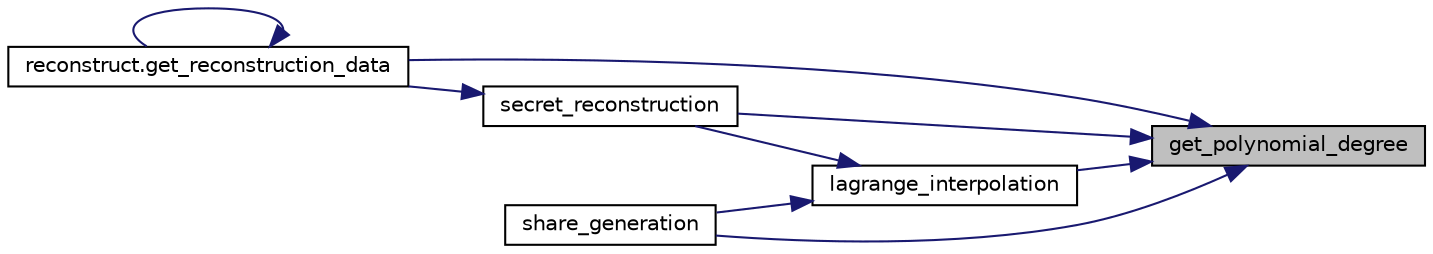 digraph "get_polynomial_degree"
{
 // LATEX_PDF_SIZE
  edge [fontname="Helvetica",fontsize="10",labelfontname="Helvetica",labelfontsize="10"];
  node [fontname="Helvetica",fontsize="10",shape=record];
  rankdir="RL";
  Node1 [label="get_polynomial_degree",height=0.2,width=0.4,color="black", fillcolor="grey75", style="filled", fontcolor="black",tooltip="Gets degree of a string-form polynomial on GF(2)."];
  Node1 -> Node2 [dir="back",color="midnightblue",fontsize="10",style="solid",fontname="Helvetica"];
  Node2 [label="reconstruct.get_reconstruction_data",height=0.2,width=0.4,color="black", fillcolor="white", style="filled",URL="$namespacereconstruct.html#aa98d05d3294020e4694a6bb2a232b741",tooltip="Gets the public reconstruction data from a JSON file, in the format needed by shamir...."];
  Node2 -> Node2 [dir="back",color="midnightblue",fontsize="10",style="solid",fontname="Helvetica"];
  Node1 -> Node3 [dir="back",color="midnightblue",fontsize="10",style="solid",fontname="Helvetica"];
  Node3 [label="lagrange_interpolation",height=0.2,width=0.4,color="black", fillcolor="white", style="filled",URL="$namespaceshamir.html#a46b5edd435fe67eb9d2757b7a1d7b9e4",tooltip="Performs Lagrange interpolation on a Galois field GF(2^d), where d is the degree of primitive_poly."];
  Node3 -> Node4 [dir="back",color="midnightblue",fontsize="10",style="solid",fontname="Helvetica"];
  Node4 [label="secret_reconstruction",height=0.2,width=0.4,color="black", fillcolor="white", style="filled",URL="$namespaceshamir.html#a563499ba0bed3c0210657a0dbbebbd85",tooltip="Reconstruct secret from the shares, and check for consistency with the encoded digest."];
  Node4 -> Node2 [dir="back",color="midnightblue",fontsize="10",style="solid",fontname="Helvetica"];
  Node3 -> Node5 [dir="back",color="midnightblue",fontsize="10",style="solid",fontname="Helvetica"];
  Node5 [label="share_generation",height=0.2,width=0.4,color="black", fillcolor="white", style="filled",URL="$namespaceshamir.html#a18056e460b7d27d1506095c673513ba1",tooltip="Turns an element of a Galois Field (in integer representation) into many, via Shamir secret sharing."];
  Node1 -> Node4 [dir="back",color="midnightblue",fontsize="10",style="solid",fontname="Helvetica"];
  Node1 -> Node5 [dir="back",color="midnightblue",fontsize="10",style="solid",fontname="Helvetica"];
}
